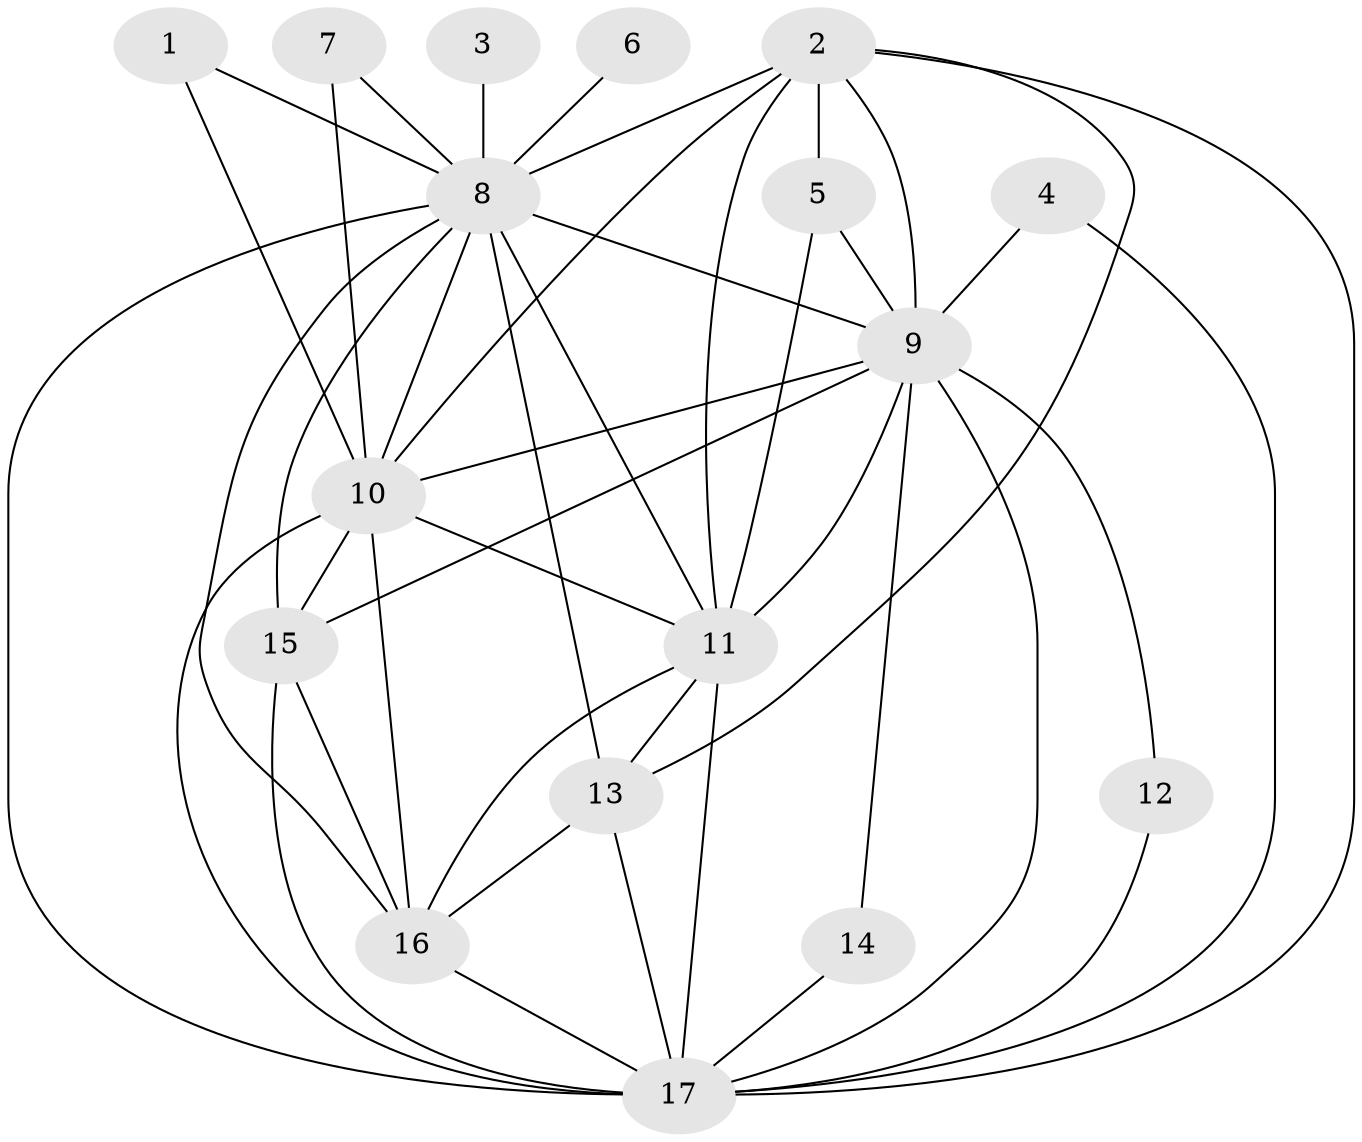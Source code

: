 // original degree distribution, {16: 0.058823529411764705, 24: 0.0196078431372549, 12: 0.0196078431372549, 13: 0.0196078431372549, 11: 0.0196078431372549, 10: 0.0196078431372549, 14: 0.0196078431372549, 22: 0.0196078431372549, 2: 0.5490196078431373, 3: 0.17647058823529413, 4: 0.058823529411764705, 5: 0.0196078431372549}
// Generated by graph-tools (version 1.1) at 2025/36/03/04/25 23:36:37]
// undirected, 17 vertices, 44 edges
graph export_dot {
  node [color=gray90,style=filled];
  1;
  2;
  3;
  4;
  5;
  6;
  7;
  8;
  9;
  10;
  11;
  12;
  13;
  14;
  15;
  16;
  17;
  1 -- 8 [weight=1.0];
  1 -- 10 [weight=1.0];
  2 -- 5 [weight=1.0];
  2 -- 8 [weight=4.0];
  2 -- 9 [weight=5.0];
  2 -- 10 [weight=2.0];
  2 -- 11 [weight=1.0];
  2 -- 13 [weight=1.0];
  2 -- 17 [weight=1.0];
  3 -- 8 [weight=3.0];
  4 -- 9 [weight=1.0];
  4 -- 17 [weight=1.0];
  5 -- 9 [weight=1.0];
  5 -- 11 [weight=1.0];
  6 -- 8 [weight=1.0];
  7 -- 8 [weight=1.0];
  7 -- 10 [weight=1.0];
  8 -- 9 [weight=8.0];
  8 -- 10 [weight=2.0];
  8 -- 11 [weight=3.0];
  8 -- 13 [weight=1.0];
  8 -- 15 [weight=3.0];
  8 -- 16 [weight=2.0];
  8 -- 17 [weight=6.0];
  9 -- 10 [weight=4.0];
  9 -- 11 [weight=5.0];
  9 -- 12 [weight=1.0];
  9 -- 14 [weight=1.0];
  9 -- 15 [weight=1.0];
  9 -- 17 [weight=5.0];
  10 -- 11 [weight=2.0];
  10 -- 15 [weight=1.0];
  10 -- 16 [weight=1.0];
  10 -- 17 [weight=2.0];
  11 -- 13 [weight=1.0];
  11 -- 16 [weight=1.0];
  11 -- 17 [weight=2.0];
  12 -- 17 [weight=1.0];
  13 -- 16 [weight=1.0];
  13 -- 17 [weight=1.0];
  14 -- 17 [weight=1.0];
  15 -- 16 [weight=1.0];
  15 -- 17 [weight=1.0];
  16 -- 17 [weight=1.0];
}
